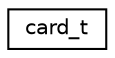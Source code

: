 digraph "Graphical Class Hierarchy"
{
 // LATEX_PDF_SIZE
  edge [fontname="Helvetica",fontsize="10",labelfontname="Helvetica",labelfontsize="10"];
  node [fontname="Helvetica",fontsize="10",shape=record];
  rankdir="LR";
  Node0 [label="card_t",height=0.2,width=0.4,color="black", fillcolor="white", style="filled",URL="$structcard__t.html",tooltip="card_t used to record the information of condtion card"];
}
